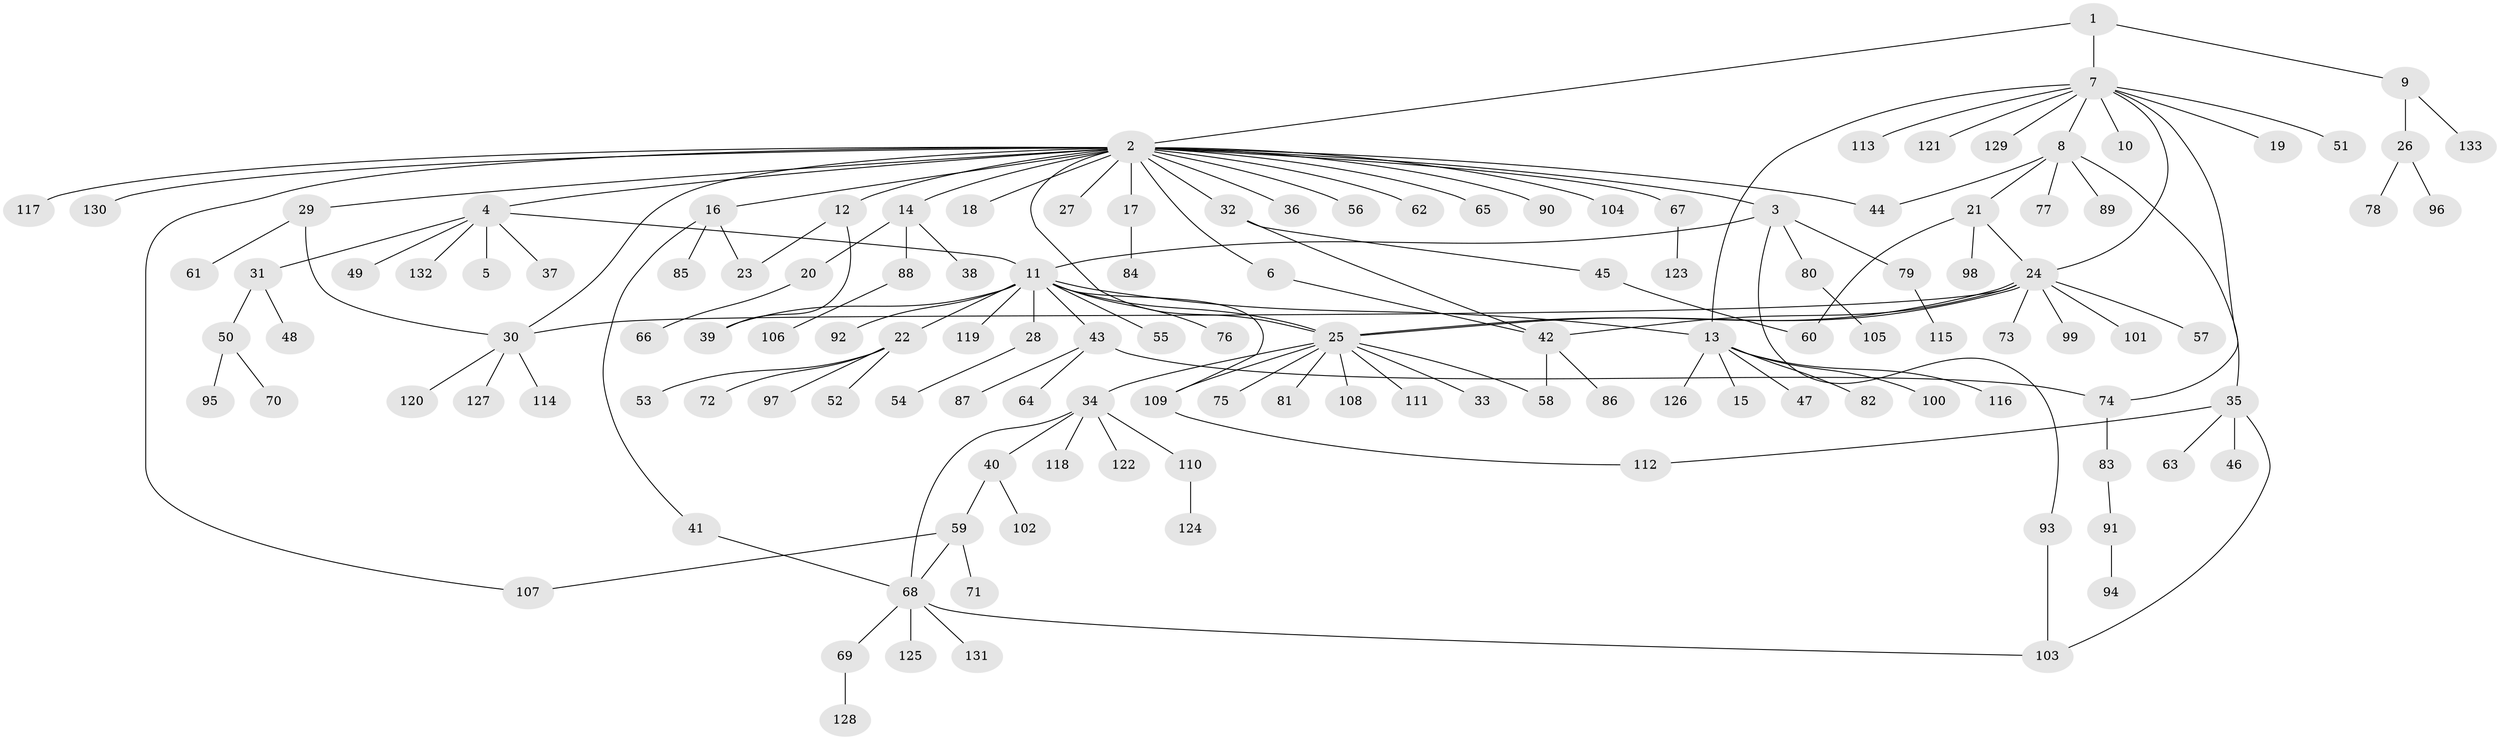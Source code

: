 // Generated by graph-tools (version 1.1) at 2025/14/03/09/25 04:14:47]
// undirected, 133 vertices, 155 edges
graph export_dot {
graph [start="1"]
  node [color=gray90,style=filled];
  1;
  2;
  3;
  4;
  5;
  6;
  7;
  8;
  9;
  10;
  11;
  12;
  13;
  14;
  15;
  16;
  17;
  18;
  19;
  20;
  21;
  22;
  23;
  24;
  25;
  26;
  27;
  28;
  29;
  30;
  31;
  32;
  33;
  34;
  35;
  36;
  37;
  38;
  39;
  40;
  41;
  42;
  43;
  44;
  45;
  46;
  47;
  48;
  49;
  50;
  51;
  52;
  53;
  54;
  55;
  56;
  57;
  58;
  59;
  60;
  61;
  62;
  63;
  64;
  65;
  66;
  67;
  68;
  69;
  70;
  71;
  72;
  73;
  74;
  75;
  76;
  77;
  78;
  79;
  80;
  81;
  82;
  83;
  84;
  85;
  86;
  87;
  88;
  89;
  90;
  91;
  92;
  93;
  94;
  95;
  96;
  97;
  98;
  99;
  100;
  101;
  102;
  103;
  104;
  105;
  106;
  107;
  108;
  109;
  110;
  111;
  112;
  113;
  114;
  115;
  116;
  117;
  118;
  119;
  120;
  121;
  122;
  123;
  124;
  125;
  126;
  127;
  128;
  129;
  130;
  131;
  132;
  133;
  1 -- 2;
  1 -- 7;
  1 -- 9;
  2 -- 3;
  2 -- 4;
  2 -- 6;
  2 -- 12;
  2 -- 14;
  2 -- 16;
  2 -- 17;
  2 -- 18;
  2 -- 25;
  2 -- 27;
  2 -- 29;
  2 -- 30;
  2 -- 32;
  2 -- 36;
  2 -- 44;
  2 -- 56;
  2 -- 62;
  2 -- 65;
  2 -- 67;
  2 -- 90;
  2 -- 104;
  2 -- 107;
  2 -- 117;
  2 -- 130;
  3 -- 11;
  3 -- 79;
  3 -- 80;
  3 -- 93;
  4 -- 5;
  4 -- 11;
  4 -- 31;
  4 -- 37;
  4 -- 49;
  4 -- 132;
  6 -- 42;
  7 -- 8;
  7 -- 10;
  7 -- 13;
  7 -- 19;
  7 -- 24;
  7 -- 51;
  7 -- 74;
  7 -- 113;
  7 -- 121;
  7 -- 129;
  8 -- 21;
  8 -- 35;
  8 -- 44;
  8 -- 77;
  8 -- 89;
  9 -- 26;
  9 -- 133;
  11 -- 13;
  11 -- 22;
  11 -- 25;
  11 -- 28;
  11 -- 39;
  11 -- 43;
  11 -- 55;
  11 -- 76;
  11 -- 92;
  11 -- 109;
  11 -- 119;
  12 -- 23;
  12 -- 39;
  13 -- 15;
  13 -- 47;
  13 -- 82;
  13 -- 100;
  13 -- 116;
  13 -- 126;
  14 -- 20;
  14 -- 38;
  14 -- 88;
  16 -- 23;
  16 -- 41;
  16 -- 85;
  17 -- 84;
  20 -- 66;
  21 -- 24;
  21 -- 60;
  21 -- 98;
  22 -- 52;
  22 -- 53;
  22 -- 72;
  22 -- 97;
  24 -- 25;
  24 -- 25;
  24 -- 30;
  24 -- 42;
  24 -- 57;
  24 -- 73;
  24 -- 99;
  24 -- 101;
  25 -- 33;
  25 -- 34;
  25 -- 58;
  25 -- 75;
  25 -- 81;
  25 -- 108;
  25 -- 109;
  25 -- 111;
  26 -- 78;
  26 -- 96;
  28 -- 54;
  29 -- 30;
  29 -- 61;
  30 -- 114;
  30 -- 120;
  30 -- 127;
  31 -- 48;
  31 -- 50;
  32 -- 42;
  32 -- 45;
  34 -- 40;
  34 -- 68;
  34 -- 110;
  34 -- 118;
  34 -- 122;
  35 -- 46;
  35 -- 63;
  35 -- 103;
  35 -- 112;
  40 -- 59;
  40 -- 102;
  41 -- 68;
  42 -- 58;
  42 -- 86;
  43 -- 64;
  43 -- 74;
  43 -- 87;
  45 -- 60;
  50 -- 70;
  50 -- 95;
  59 -- 68;
  59 -- 71;
  59 -- 107;
  67 -- 123;
  68 -- 69;
  68 -- 103;
  68 -- 125;
  68 -- 131;
  69 -- 128;
  74 -- 83;
  79 -- 115;
  80 -- 105;
  83 -- 91;
  88 -- 106;
  91 -- 94;
  93 -- 103;
  109 -- 112;
  110 -- 124;
}
